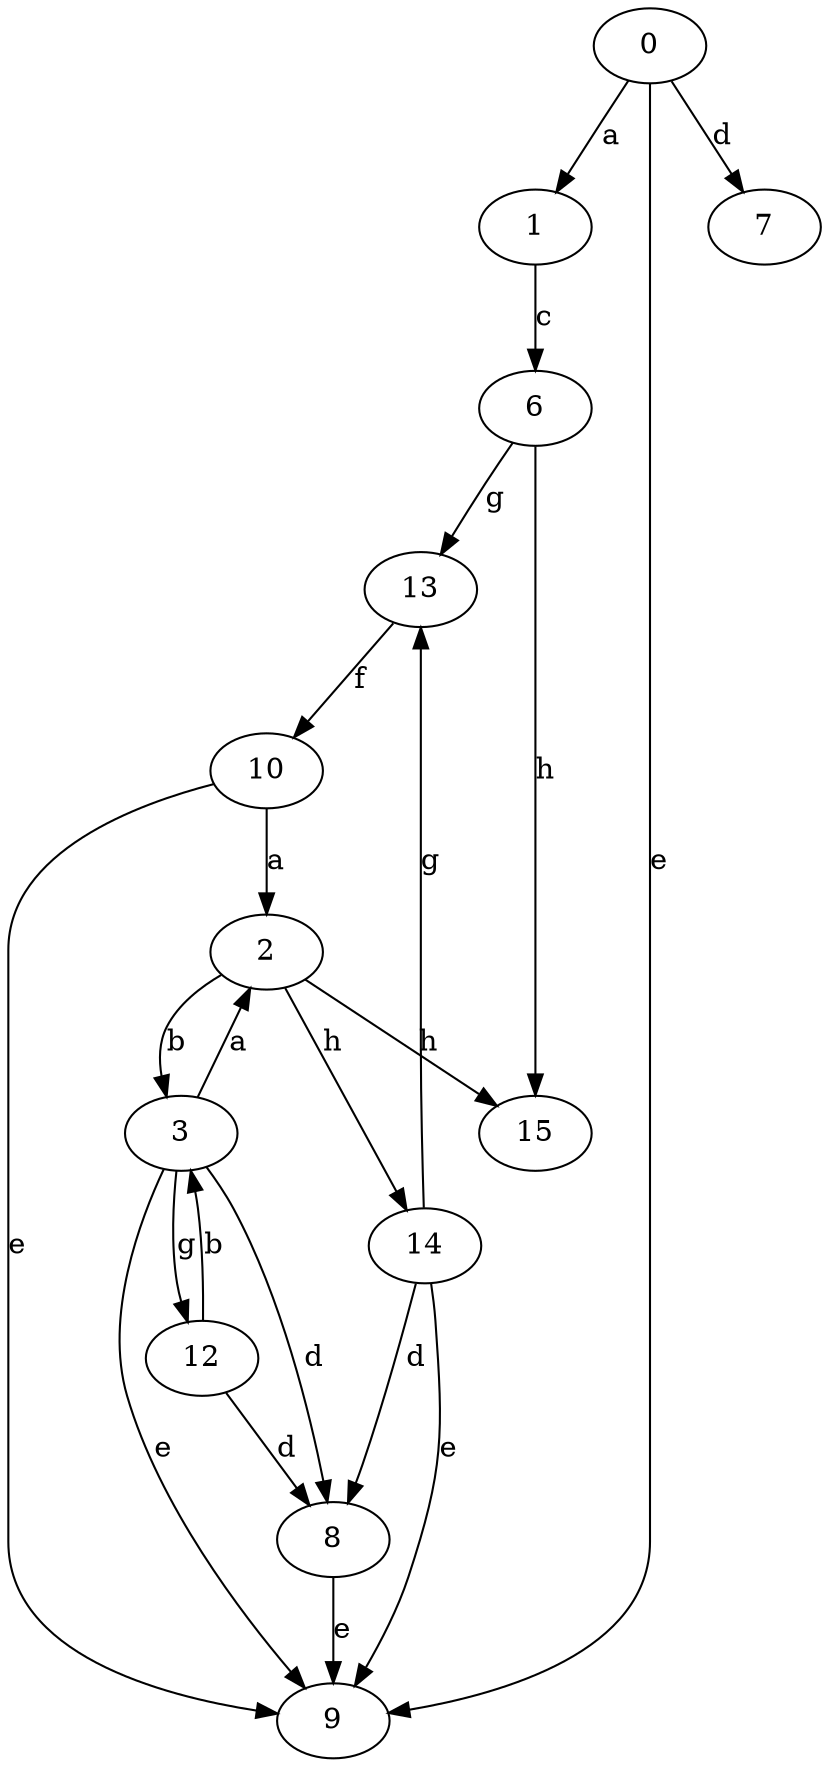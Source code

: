 strict digraph  {
1;
2;
3;
6;
7;
8;
9;
0;
10;
12;
13;
14;
15;
1 -> 6  [label=c];
2 -> 3  [label=b];
2 -> 14  [label=h];
2 -> 15  [label=h];
3 -> 2  [label=a];
3 -> 8  [label=d];
3 -> 9  [label=e];
3 -> 12  [label=g];
6 -> 13  [label=g];
6 -> 15  [label=h];
8 -> 9  [label=e];
0 -> 1  [label=a];
0 -> 7  [label=d];
0 -> 9  [label=e];
10 -> 2  [label=a];
10 -> 9  [label=e];
12 -> 3  [label=b];
12 -> 8  [label=d];
13 -> 10  [label=f];
14 -> 8  [label=d];
14 -> 9  [label=e];
14 -> 13  [label=g];
}
